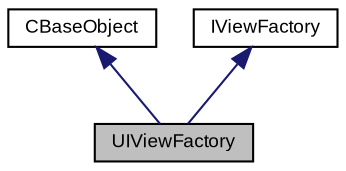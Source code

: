 digraph "UIViewFactory"
{
  bgcolor="transparent";
  edge [fontname="Arial",fontsize="9",labelfontname="Arial",labelfontsize="9"];
  node [fontname="Arial",fontsize="9",shape=record];
  Node1 [label="UIViewFactory",height=0.2,width=0.4,color="black", fillcolor="grey75", style="filled" fontcolor="black"];
  Node2 -> Node1 [dir="back",color="midnightblue",fontsize="9",style="solid",fontname="Arial"];
  Node2 [label="CBaseObject",height=0.2,width=0.4,color="black",URL="$class_v_s_t_g_u_i_1_1_c_base_object.html",tooltip="Base Object with reference counter. "];
  Node3 -> Node1 [dir="back",color="midnightblue",fontsize="9",style="solid",fontname="Arial"];
  Node3 [label="IViewFactory",height=0.2,width=0.4,color="black",URL="$class_v_s_t_g_u_i_1_1_i_view_factory.html"];
}
